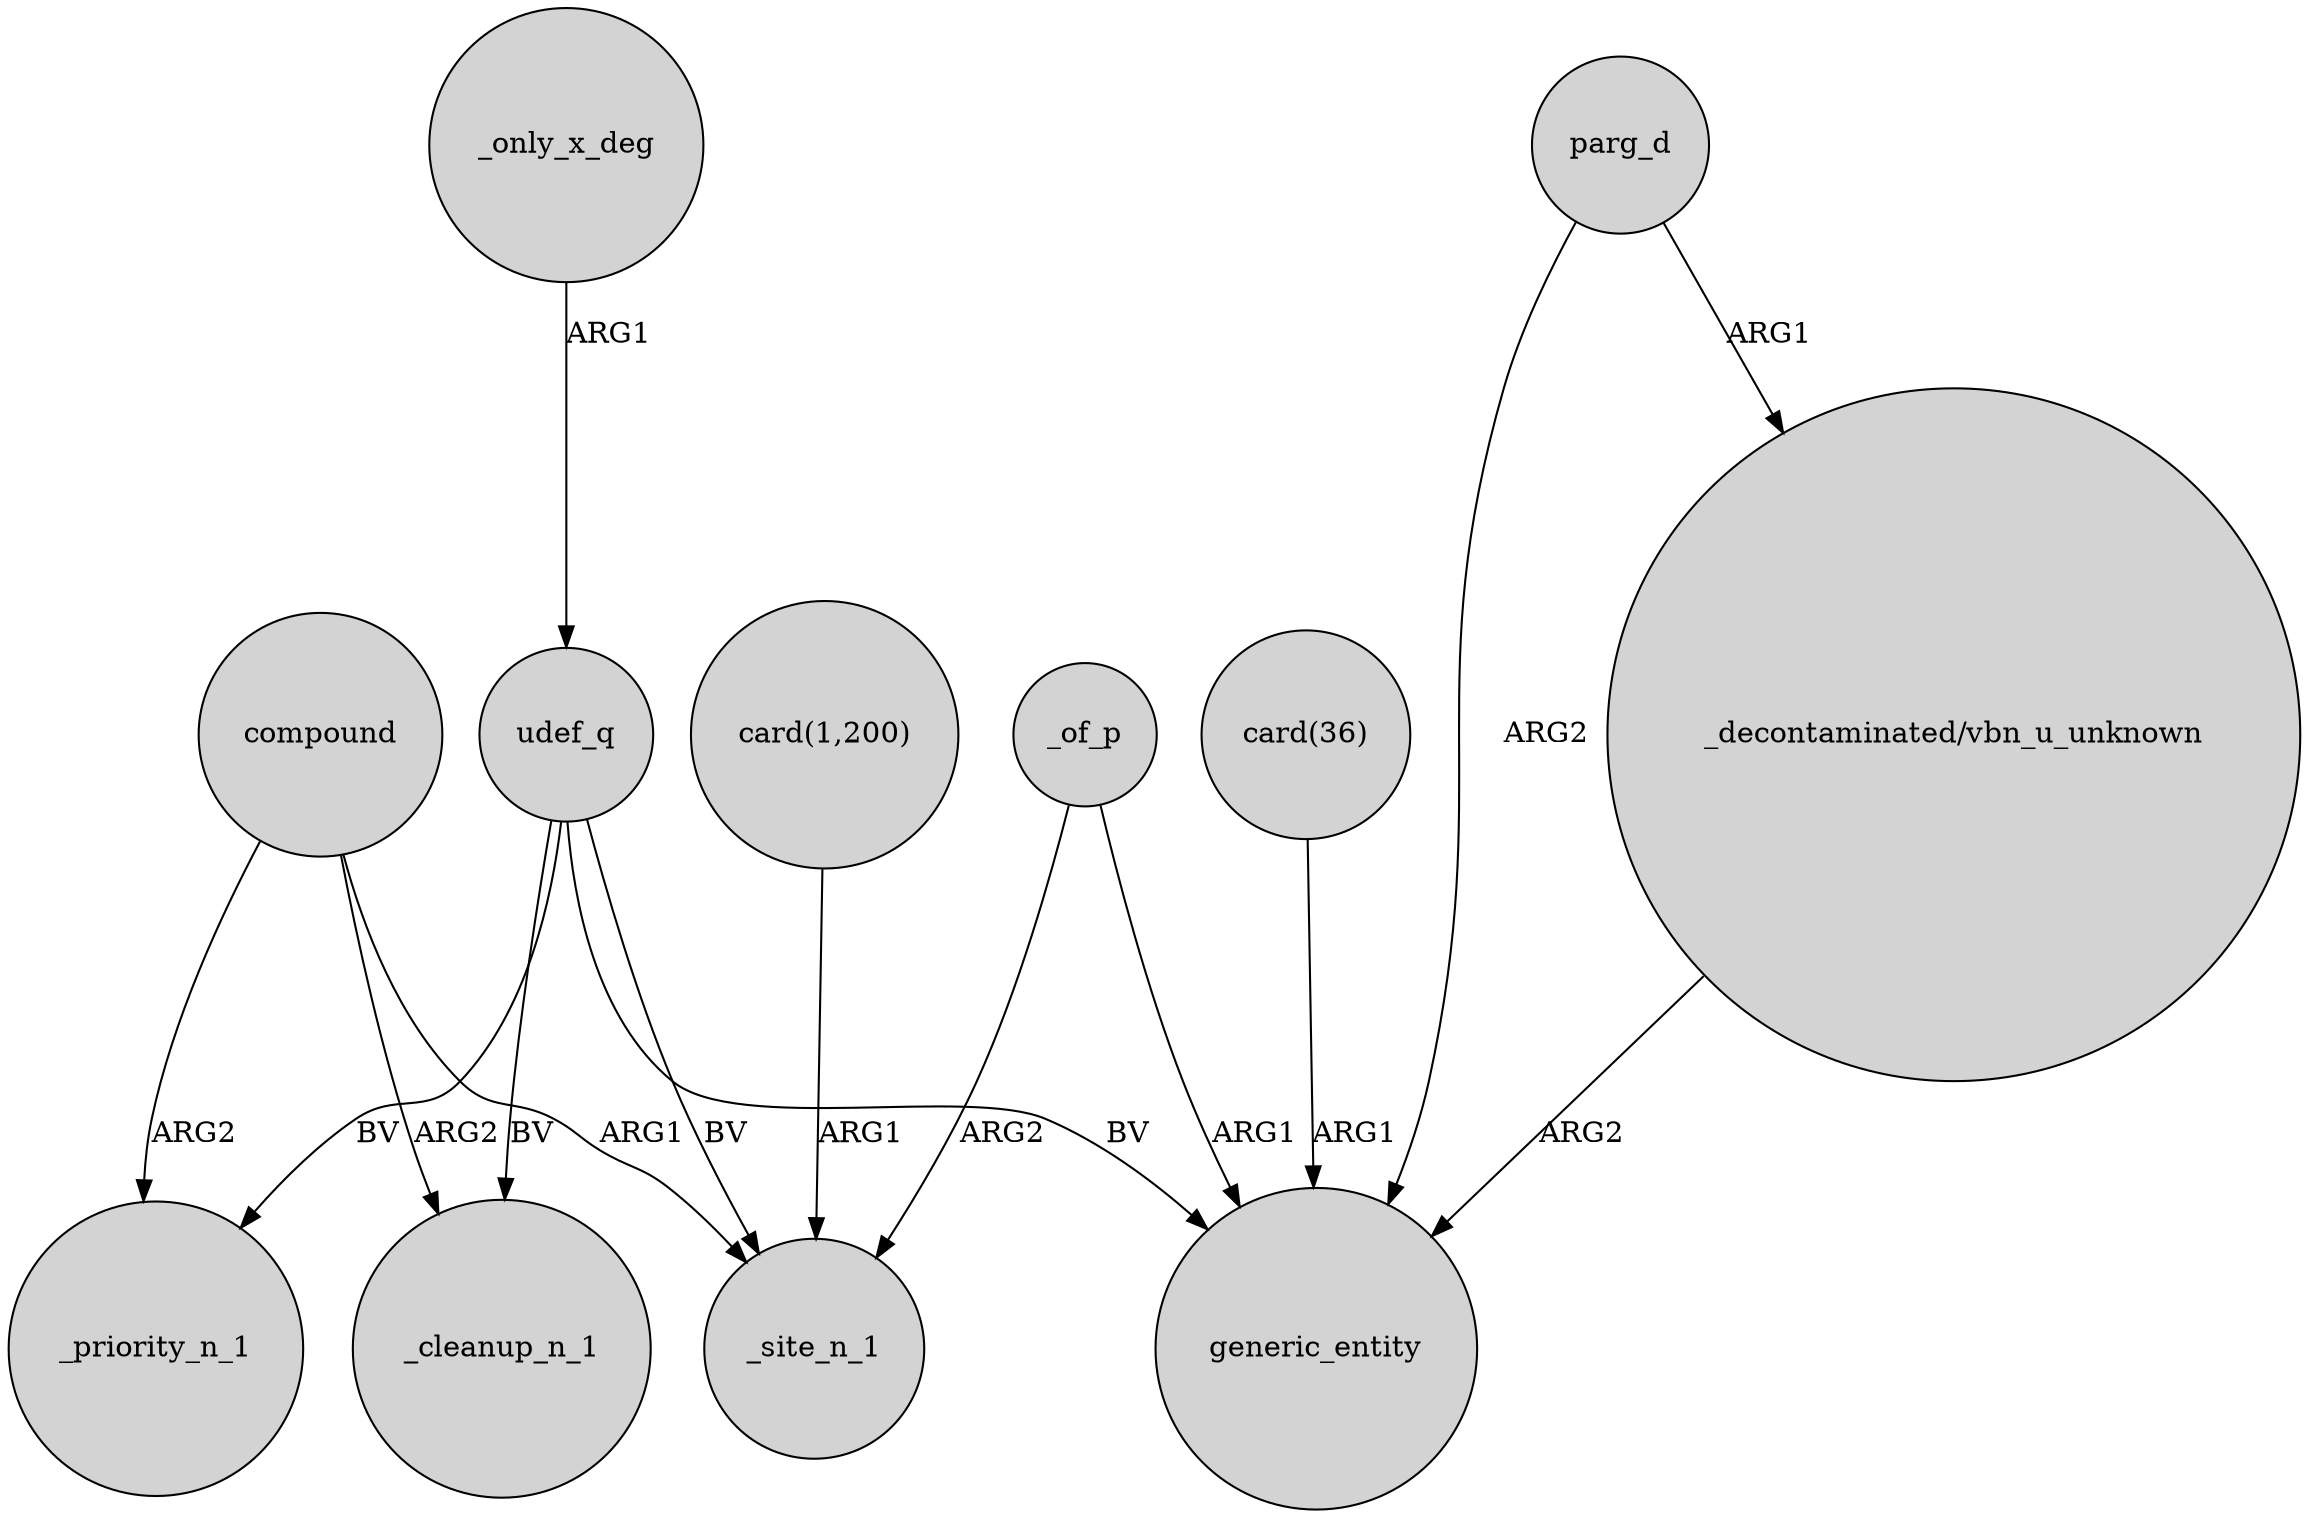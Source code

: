 digraph {
	node [shape=circle style=filled]
	_only_x_deg -> udef_q [label=ARG1]
	udef_q -> _site_n_1 [label=BV]
	compound -> _priority_n_1 [label=ARG2]
	"_decontaminated/vbn_u_unknown" -> generic_entity [label=ARG2]
	compound -> _cleanup_n_1 [label=ARG2]
	udef_q -> generic_entity [label=BV]
	udef_q -> _priority_n_1 [label=BV]
	"card(36)" -> generic_entity [label=ARG1]
	compound -> _site_n_1 [label=ARG1]
	"card(1,200)" -> _site_n_1 [label=ARG1]
	udef_q -> _cleanup_n_1 [label=BV]
	parg_d -> generic_entity [label=ARG2]
	parg_d -> "_decontaminated/vbn_u_unknown" [label=ARG1]
	_of_p -> generic_entity [label=ARG1]
	_of_p -> _site_n_1 [label=ARG2]
}
